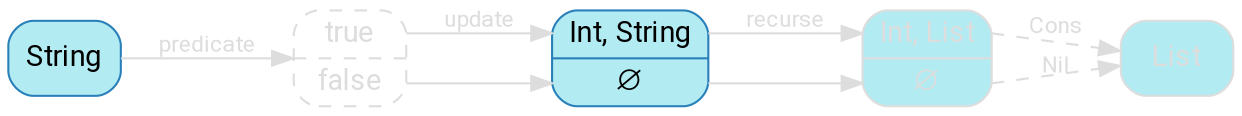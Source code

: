 digraph {
    bgcolor=transparent
    splines=false
    rankdir=LR

    // Default theme: disabled
    node[shape="rectangle" style="rounded,filled" color="#dddddd" fillcolor="#b2ebf2" fontcolor="#dddddd" fontname="Segoe UI,Roboto,Helvetica,Arial,sans-serif"]
    edge [color="#dddddd" fontcolor="#dddddd" fontname="Segoe UI,Roboto,Helvetica,Arial,sans-serif" fontsize=11]

    ListStruct[shape=record label="<cons> Int, List| <nil> ∅"]
    ListStruct2[shape=record label="<cons> Int, String| <nil> ∅" color="#2980B9" fillcolor="#b2ebf2" fontcolor="#000000"]
    choice[shape=record label="<true> true|<false> false" style="dashed,rounded"]
    A[label=String color="#2980B9" fillcolor="#b2ebf2" fontcolor="#000000"]

    A -> choice[label=predicate]

    choice:true -> ListStruct2:cons[label=update]
    choice:false -> ListStruct2:nil

    ListStruct2:cons -> ListStruct:cons [label=recurse]
    ListStruct2:nil  -> ListStruct:nil
    ListStruct:cons  -> List [style=dashed label="Cons"]
    ListStruct:nil   -> List [style=dashed label="Nil"]
}
